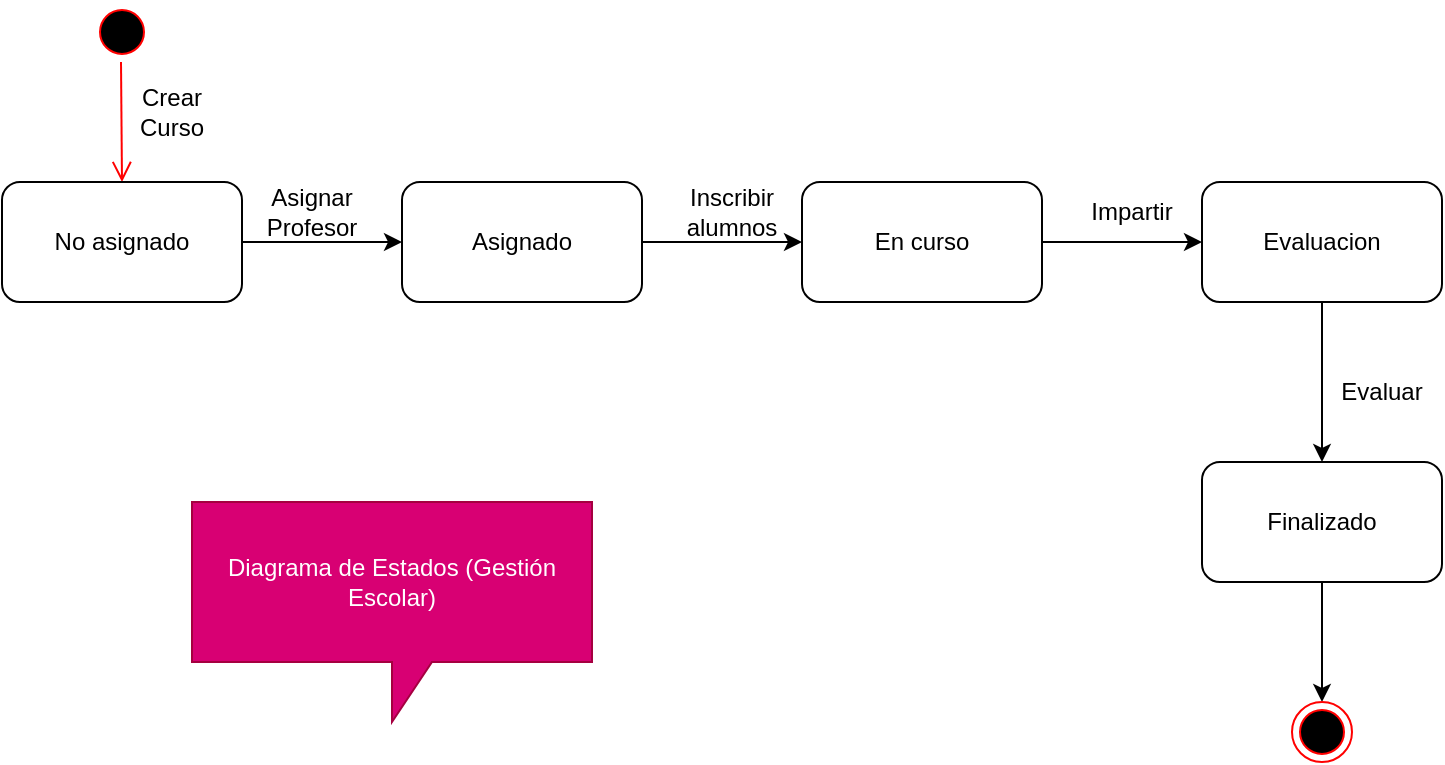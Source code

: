 <mxfile>
    <diagram id="2bCa5nOfNY7gF-K2EG9q" name="Page-1">
        <mxGraphModel dx="826" dy="662" grid="1" gridSize="10" guides="1" tooltips="1" connect="1" arrows="1" fold="1" page="1" pageScale="1" pageWidth="850" pageHeight="1100" math="0" shadow="0">
            <root>
                <mxCell id="0"/>
                <mxCell id="1" parent="0"/>
                <mxCell id="3" value="" style="ellipse;html=1;shape=startState;fillColor=#000000;strokeColor=#ff0000;" parent="1" vertex="1">
                    <mxGeometry x="70" y="30" width="30" height="30" as="geometry"/>
                </mxCell>
                <mxCell id="4" value="" style="edgeStyle=orthogonalEdgeStyle;html=1;verticalAlign=bottom;endArrow=open;endSize=8;strokeColor=#ff0000;entryX=0.5;entryY=0;entryDx=0;entryDy=0;" parent="1" edge="1" target="7">
                    <mxGeometry relative="1" as="geometry">
                        <mxPoint x="84.5" y="130" as="targetPoint"/>
                        <mxPoint x="84.5" y="60" as="sourcePoint"/>
                    </mxGeometry>
                </mxCell>
                <mxCell id="5" value="Crear Curso" style="text;html=1;align=center;verticalAlign=middle;whiteSpace=wrap;rounded=0;" vertex="1" parent="1">
                    <mxGeometry x="80" y="70" width="60" height="30" as="geometry"/>
                </mxCell>
                <mxCell id="10" value="" style="edgeStyle=none;html=1;" edge="1" parent="1" source="7" target="9">
                    <mxGeometry relative="1" as="geometry"/>
                </mxCell>
                <mxCell id="7" value="No asignado" style="rounded=1;whiteSpace=wrap;html=1;" vertex="1" parent="1">
                    <mxGeometry x="25" y="120" width="120" height="60" as="geometry"/>
                </mxCell>
                <mxCell id="12" value="" style="edgeStyle=none;html=1;" edge="1" parent="1" source="9" target="11">
                    <mxGeometry relative="1" as="geometry"/>
                </mxCell>
                <mxCell id="9" value="Asignado" style="whiteSpace=wrap;html=1;rounded=1;" vertex="1" parent="1">
                    <mxGeometry x="225" y="120" width="120" height="60" as="geometry"/>
                </mxCell>
                <mxCell id="14" value="" style="edgeStyle=none;html=1;" edge="1" parent="1" source="11" target="13">
                    <mxGeometry relative="1" as="geometry"/>
                </mxCell>
                <mxCell id="11" value="En curso" style="whiteSpace=wrap;html=1;rounded=1;" vertex="1" parent="1">
                    <mxGeometry x="425" y="120" width="120" height="60" as="geometry"/>
                </mxCell>
                <mxCell id="16" value="" style="edgeStyle=none;html=1;" edge="1" parent="1" source="13" target="15">
                    <mxGeometry relative="1" as="geometry"/>
                </mxCell>
                <mxCell id="13" value="Evaluacion" style="whiteSpace=wrap;html=1;rounded=1;" vertex="1" parent="1">
                    <mxGeometry x="625" y="120" width="120" height="60" as="geometry"/>
                </mxCell>
                <mxCell id="22" value="" style="edgeStyle=none;html=1;" edge="1" parent="1" source="15" target="21">
                    <mxGeometry relative="1" as="geometry"/>
                </mxCell>
                <mxCell id="15" value="Finalizado" style="whiteSpace=wrap;html=1;rounded=1;" vertex="1" parent="1">
                    <mxGeometry x="625" y="260" width="120" height="60" as="geometry"/>
                </mxCell>
                <mxCell id="17" value="Asignar Profesor" style="text;html=1;align=center;verticalAlign=middle;whiteSpace=wrap;rounded=0;" vertex="1" parent="1">
                    <mxGeometry x="150" y="120" width="60" height="30" as="geometry"/>
                </mxCell>
                <mxCell id="18" value="Inscribir alumnos" style="text;html=1;align=center;verticalAlign=middle;whiteSpace=wrap;rounded=0;" vertex="1" parent="1">
                    <mxGeometry x="360" y="120" width="60" height="30" as="geometry"/>
                </mxCell>
                <mxCell id="19" value="Impartir" style="text;html=1;align=center;verticalAlign=middle;whiteSpace=wrap;rounded=0;" vertex="1" parent="1">
                    <mxGeometry x="560" y="120" width="60" height="30" as="geometry"/>
                </mxCell>
                <mxCell id="20" value="Evaluar" style="text;html=1;align=center;verticalAlign=middle;whiteSpace=wrap;rounded=0;" vertex="1" parent="1">
                    <mxGeometry x="685" y="210" width="60" height="30" as="geometry"/>
                </mxCell>
                <mxCell id="21" value="" style="ellipse;html=1;shape=endState;fillColor=#000000;strokeColor=#ff0000;" vertex="1" parent="1">
                    <mxGeometry x="670" y="380" width="30" height="30" as="geometry"/>
                </mxCell>
                <mxCell id="23" value="Diagrama de Estados (Gestión Escolar)" style="shape=callout;whiteSpace=wrap;html=1;perimeter=calloutPerimeter;fillColor=#d80073;fontColor=#ffffff;strokeColor=#A50040;" vertex="1" parent="1">
                    <mxGeometry x="120" y="280" width="200" height="110" as="geometry"/>
                </mxCell>
            </root>
        </mxGraphModel>
    </diagram>
</mxfile>